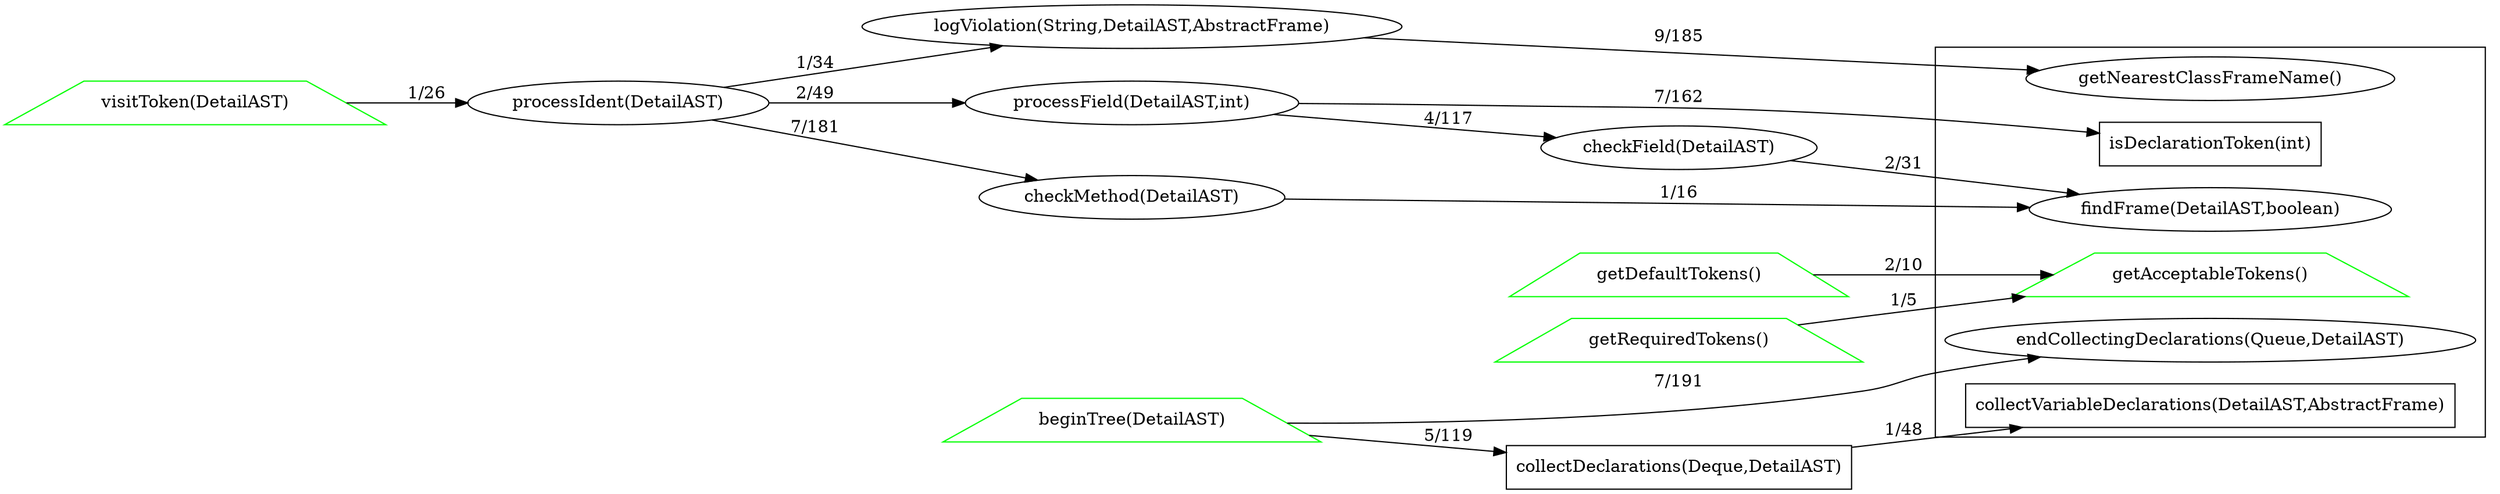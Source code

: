 digraph dependencies {
rankdir = "LR";
subgraph clustersimple {
"collectVariableDeclarations(DetailAST,AbstractFrame)" [ color="#000000ff" shape="polygon" ];
"endCollectingDeclarations(Queue,DetailAST)" [ color="#000000ff" ];
"findFrame(DetailAST,boolean)" [ color="#000000ff" ];
"isDeclarationToken(int)" [ color="#000000ff" shape="polygon" ];
"getNearestClassFrameName()" [ color="#000000ff" ];
"getAcceptableTokens()" [ color="#00ff00ff" shape="trapezium" ];
}
"checkField(DetailAST)" [ color="#000000ff" ];
"checkMethod(DetailAST)" [ color="#000000ff" ];
"getDefaultTokens()" [ color="#00ff00ff" shape="trapezium" ];
"getRequiredTokens()" [ color="#00ff00ff" shape="trapezium" ];
"beginTree(DetailAST)" [ color="#00ff00ff" shape="trapezium" ];
"visitToken(DetailAST)" [ color="#00ff00ff" shape="trapezium" ];
"processIdent(DetailAST)" [ color="#000000ff" ];
"logViolation(String,DetailAST,AbstractFrame)" [ color="#000000ff" ];
"processField(DetailAST,int)" [ color="#000000ff" ];
"collectDeclarations(Deque,DetailAST)" [ color="#000000ff" shape="polygon" ];
"checkField(DetailAST)" -> "findFrame(DetailAST,boolean)" [ label="2/31" ];
"checkMethod(DetailAST)" -> "findFrame(DetailAST,boolean)" [ label="1/16" ];
"getDefaultTokens()" -> "getAcceptableTokens()" [ label="2/10" ];
"getRequiredTokens()" -> "getAcceptableTokens()" [ label="1/5" ];
"beginTree(DetailAST)" -> "endCollectingDeclarations(Queue,DetailAST)" [ label="7/191" ];
"beginTree(DetailAST)" -> "collectDeclarations(Deque,DetailAST)" [ label="5/119" ];
"visitToken(DetailAST)" -> "processIdent(DetailAST)" [ label="1/26" ];
"processIdent(DetailAST)" -> "checkMethod(DetailAST)" [ label="7/181" ];
"processIdent(DetailAST)" -> "logViolation(String,DetailAST,AbstractFrame)" [ label="1/34" ];
"processIdent(DetailAST)" -> "processField(DetailAST,int)" [ label="2/49" ];
"logViolation(String,DetailAST,AbstractFrame)" -> "getNearestClassFrameName()" [ label="9/185" ];
"processField(DetailAST,int)" -> "checkField(DetailAST)" [ label="4/117" ];
"processField(DetailAST,int)" -> "isDeclarationToken(int)" [ label="7/162" ];
"collectDeclarations(Deque,DetailAST)" -> "collectVariableDeclarations(DetailAST,AbstractFrame)" [ label="1/48" ];
/*
Legend
Node border color:
    a) GREEN - public
    b) YELLOW - protected
    c) BLACK - private
    d) BLUE - default
Node shape:
    if static - rectangle
    otherwise if override - trapezium
    otherwise if overloaded - triangle
    otherwise ellipse

*/
}